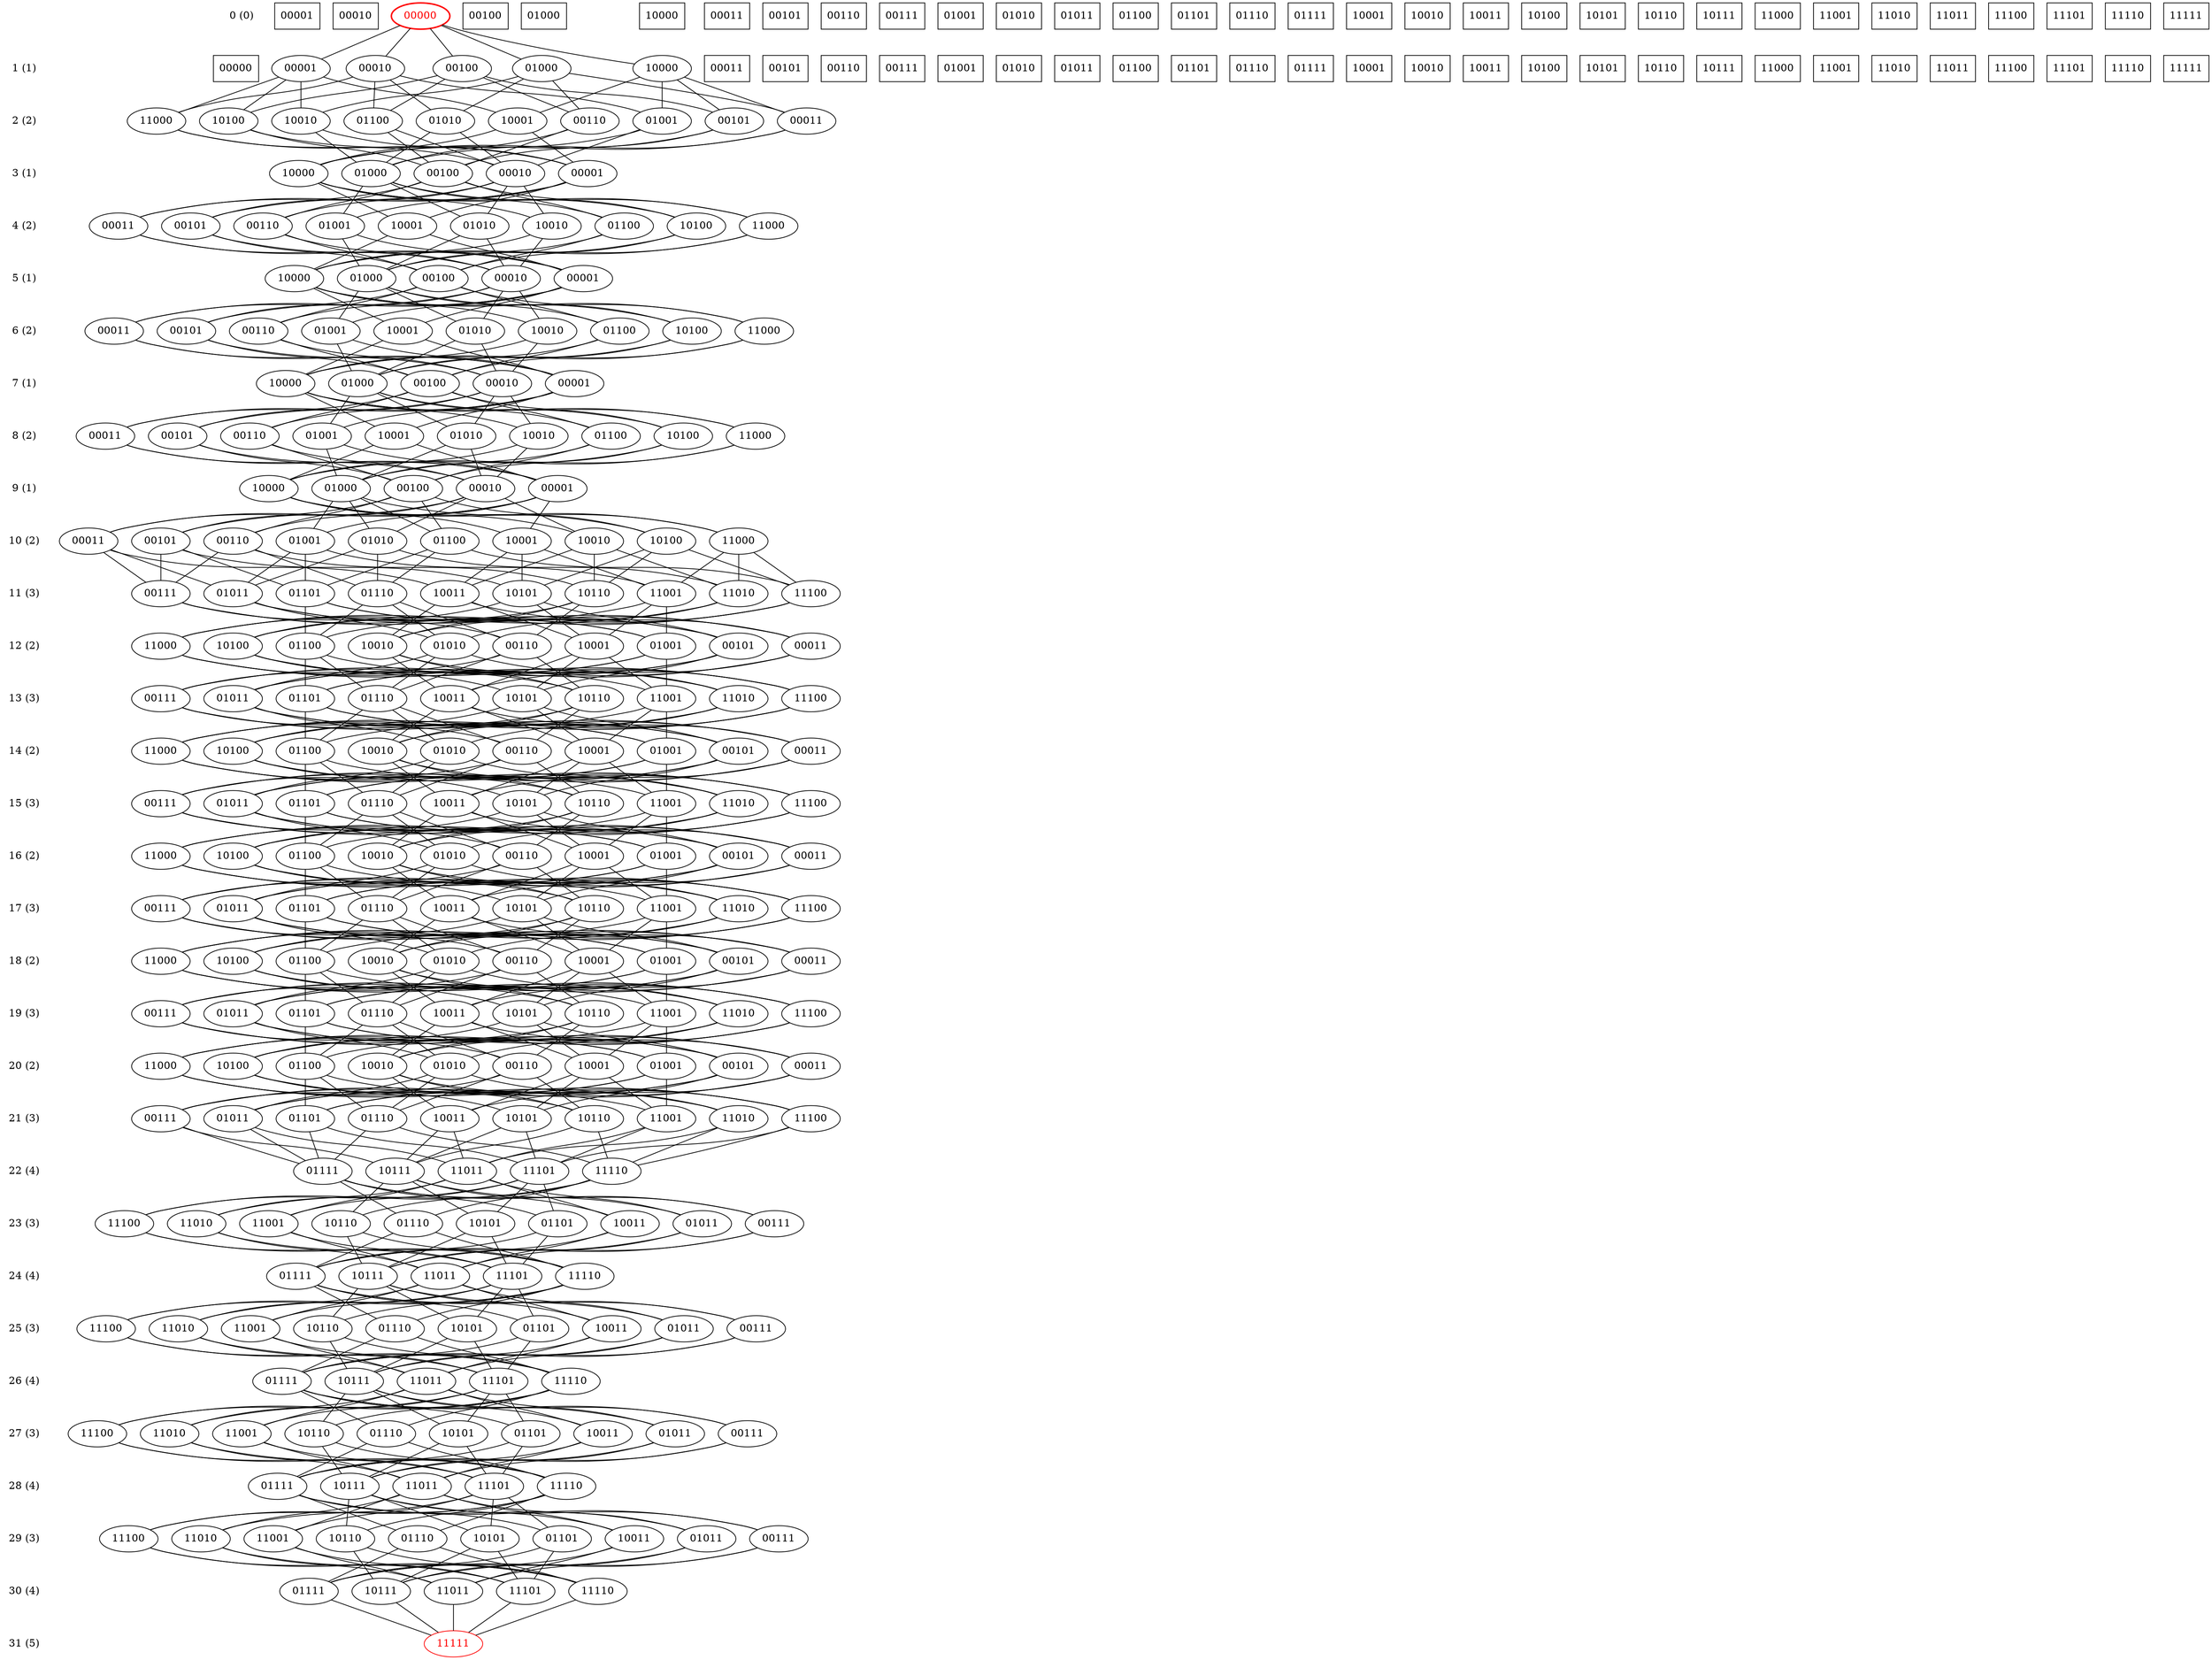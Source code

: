 /*
    dot -T pdf order5_graph.dot -o order5_graph.pdf
*/

digraph order5 {

	node [shape=plaintext]

	level_0 [label="0 (0)"]
	level_1 [label="1 (1)"]
	level_2 [label="2 (2)"]
	level_3 [label="3 (1)"]
	level_4 [label="4 (2)"]
	level_5 [label="5 (1)"]
	level_6 [label="6 (2)"]
	level_7 [label="7 (1)"]
	level_8 [label="8 (2)"]
	level_9 [label="9 (1)"]
	level_10 [label="10 (2)"]
	level_11 [label="11 (3)"]
	level_12 [label="12 (2)"]
	level_13 [label="13 (3)"]
	level_14 [label="14 (2)"]
	level_15 [label="15 (3)"]
	level_16 [label="16 (2)"]
	level_17 [label="17 (3)"]
	level_18 [label="18 (2)"]
	level_19 [label="19 (3)"]
	level_20 [label="20 (2)"]
	level_21 [label="21 (3)"]
	level_22 [label="22 (4)"]
	level_23 [label="23 (3)"]
	level_24 [label="24 (4)"]
	level_25 [label="25 (3)"]
	level_26 [label="26 (4)"]
	level_27 [label="27 (3)"]
	level_28 [label="28 (4)"]
	level_29 [label="29 (3)"]
	level_30 [label="30 (4)"]
	level_31 [label="31 (5)"]

	edge [style=invis]
    level_1 -> level_1 -> level_2 -> level_3 -> level_4 -> level_5 ->
    level_6 -> level_7 -> level_8 -> level_9 -> level_10 -> level_11 ->
    level_12 -> level_13 -> level_14 -> level_15 -> level_16 -> level_17 ->
    level_18 -> level_19 -> level_20 -> level_21 -> level_22 -> level_23 ->
    level_24 -> level_25 -> level_26 -> level_27 -> level_28 -> level_29 ->
    level_30 -> level_31

    node [shape=ellipse]
    edge [style=solid,arrowhead=none]
    graph [ordering=out]

    { // there is only one possible node with no bits set
        rank=same; level_0

        level_0_00000 [label="00000",shape=ellipse,fontcolor=red,color=red,style=bold]
        level_0_disallowed_00001 [label="00001",shape=rect]
        level_0_disallowed_00010 [label="00010",shape=rect]
        level_0_disallowed_00011 [label="00011",shape=rect]
        level_0_disallowed_00100 [label="00100",shape=rect]
        level_0_disallowed_00101 [label="00101",shape=rect]
        level_0_disallowed_00110 [label="00110",shape=rect]
        level_0_disallowed_00111 [label="00111",shape=rect]
        level_0_disallowed_01000 [label="01000",shape=rect]
        level_0_disallowed_01001 [label="01001",shape=rect]
        level_0_disallowed_01010 [label="01010",shape=rect]
        level_0_disallowed_01011 [label="01011",shape=rect]
        level_0_disallowed_01100 [label="01100",shape=rect]
        level_0_disallowed_01101 [label="01101",shape=rect]
        level_0_disallowed_01110 [label="01110",shape=rect]
        level_0_disallowed_01111 [label="01111",shape=rect]
        level_0_disallowed_10000 [label="10000",shape=rect]
        level_0_disallowed_10001 [label="10001",shape=rect]
        level_0_disallowed_10010 [label="10010",shape=rect]
        level_0_disallowed_10011 [label="10011",shape=rect]
        level_0_disallowed_10100 [label="10100",shape=rect]
        level_0_disallowed_10101 [label="10101",shape=rect]
        level_0_disallowed_10110 [label="10110",shape=rect]
        level_0_disallowed_10111 [label="10111",shape=rect]
        level_0_disallowed_11000 [label="11000",shape=rect]
        level_0_disallowed_11001 [label="11001",shape=rect]
        level_0_disallowed_11010 [label="11010",shape=rect]
        level_0_disallowed_11011 [label="11011",shape=rect]
        level_0_disallowed_11100 [label="11100",shape=rect]
        level_0_disallowed_11101 [label="11101",shape=rect]
        level_0_disallowed_11110 [label="11110",shape=rect]
        level_0_disallowed_11111 [label="11111",shape=rect]
    }

    { // all possible nodes with 1 bit set
        rank=same; level_1

        level_1_disallowed_00000 [label="00000",shape=rect]
        level_1_00001 [label="00001"]
        level_1_00010 [label="00010"]
        level_1_disallowed_00011 [label="00011",shape=rect]
        level_1_00100 [label="00100"]
        level_1_disallowed_00101 [label="00101",shape=rect]
        level_1_disallowed_00110 [label="00110",shape=rect]
        level_1_disallowed_00111 [label="00111",shape=rect]
        level_1_01000 [label="01000"]
        level_1_disallowed_01001 [label="01001",shape=rect]
        level_1_disallowed_01010 [label="01010",shape=rect]
        level_1_disallowed_01011 [label="01011",shape=rect]
        level_1_disallowed_01100 [label="01100",shape=rect]
        level_1_disallowed_01101 [label="01101",shape=rect]
        level_1_disallowed_01110 [label="01110",shape=rect]
        level_1_disallowed_01111 [label="01111",shape=rect]
        level_1_10000 [label="10000"]
        level_1_disallowed_10001 [label="10001",shape=rect]
        level_1_disallowed_10010 [label="10010",shape=rect]
        level_1_disallowed_10011 [label="10011",shape=rect]
        level_1_disallowed_10100 [label="10100",shape=rect]
        level_1_disallowed_10101 [label="10101",shape=rect]
        level_1_disallowed_10110 [label="10110",shape=rect]
        level_1_disallowed_10111 [label="10111",shape=rect]
        level_1_disallowed_11000 [label="11000",shape=rect]
        level_1_disallowed_11001 [label="11001",shape=rect]
        level_1_disallowed_11010 [label="11010",shape=rect]
        level_1_disallowed_11011 [label="11011",shape=rect]
        level_1_disallowed_11100 [label="11100",shape=rect]
        level_1_disallowed_11101 [label="11101",shape=rect]
        level_1_disallowed_11110 [label="11110",shape=rect]
        level_1_disallowed_11111 [label="11111",shape=rect]
    }

    level_0_00000 -> level_1_disallowed_00000 [style="invis"]
    level_0_disallowed_00001 -> level_1_00001 [style="invis"]
    level_0_disallowed_00010 -> level_1_00010 [style="invis"]
    level_0_disallowed_00011 -> level_1_disallowed_00011 [style="invis"]
    level_0_disallowed_00100 -> level_1_00100 [style="invis"]
    level_0_disallowed_00101 -> level_1_disallowed_00101 [style="invis"]
    level_0_disallowed_00110 -> level_1_disallowed_00110 [style="invis"]
    level_0_disallowed_00111 -> level_1_disallowed_00111 [style="invis"]
    level_0_disallowed_01000 -> level_1_01000 [style="invis"]
    level_0_disallowed_01001 -> level_1_disallowed_01001 [style="invis"]
    level_0_disallowed_01010 -> level_1_disallowed_01010 [style="invis"]
    level_0_disallowed_01011 -> level_1_disallowed_01011 [style="invis"]
    level_0_disallowed_01100 -> level_1_disallowed_01100 [style="invis"]
    level_0_disallowed_01101 -> level_1_disallowed_01101 [style="invis"]
    level_0_disallowed_01110 -> level_1_disallowed_01110 [style="invis"]
    level_0_disallowed_01111 -> level_1_disallowed_01111 [style="invis"]
    level_0_disallowed_10000 -> level_1_10000 [style="invis"]
    level_0_disallowed_10001 -> level_1_disallowed_10001 [style="invis"]
    level_0_disallowed_10010 -> level_1_disallowed_10010 [style="invis"]
    level_0_disallowed_10011 -> level_1_disallowed_10011 [style="invis"]
    level_0_disallowed_10100 -> level_1_disallowed_10100 [style="invis"]
    level_0_disallowed_10101 -> level_1_disallowed_10101 [style="invis"]
    level_0_disallowed_10110 -> level_1_disallowed_10110 [style="invis"]
    level_0_disallowed_10111 -> level_1_disallowed_10111 [style="invis"]
    level_0_disallowed_11000 -> level_1_disallowed_11000 [style="invis"]
    level_0_disallowed_11001 -> level_1_disallowed_11001 [style="invis"]
    level_0_disallowed_11010 -> level_1_disallowed_11010 [style="invis"]
    level_0_disallowed_11011 -> level_1_disallowed_11011 [style="invis"]
    level_0_disallowed_11100 -> level_1_disallowed_11100 [style="invis"]
    level_0_disallowed_11101 -> level_1_disallowed_11101 [style="invis"]
    level_0_disallowed_11110 -> level_1_disallowed_11110 [style="invis"]
    level_0_disallowed_11111 -> level_1_disallowed_11111 [style="invis"]


    { // all possible nodes with 2 bits set
        rank=same; level_2

        level_2_00011 [label="11000"]
        level_2_00110 [label="01100"]
        level_2_01100 [label="00110"]
        level_2_11000 [label="00011"]
        level_2_00101 [label="10100"]
        level_2_01010 [label="01010"]
        level_2_10100 [label="00101"]
        level_2_01001 [label="10010"]
        level_2_10010 [label="01001"]
        level_2_10001 [label="10001"]
    }

    { // all possible nodes with 1 bit set
        rank=same; level_3

        level_3_00001 [label="00001"]
        level_3_00010 [label="00010"]
        level_3_00100 [label="00100"]
        level_3_01000 [label="01000"]
        level_3_10000 [label="10000"]
    }

    { // all possible nodes with 2 bits set
        rank=same; level_4

        level_4_00011 [label="00011"]
        level_4_00110 [label="00110"]
        level_4_01100 [label="01100"]
        level_4_11000 [label="11000"]
        level_4_00101 [label="00101"]
        level_4_01010 [label="01010"]
        level_4_10100 [label="10100"]
        level_4_01001 [label="01001"]
        level_4_10010 [label="10010"]
        level_4_10001 [label="10001"]
    }

    { // all possible nodes with 1 bit set
        rank=same; level_5

        level_5_00001 [label="00001"]
        level_5_00010 [label="00010"]
        level_5_00100 [label="00100"]
        level_5_01000 [label="01000"]
        level_5_10000 [label="10000"]
    }

    { // all possible nodes with 2 bits set
        rank=same; level_6

        level_6_00011 [label="00011"]
        level_6_00110 [label="00110"]
        level_6_01100 [label="01100"]
        level_6_11000 [label="11000"]
        level_6_00101 [label="00101"]
        level_6_01010 [label="01010"]
        level_6_10100 [label="10100"]
        level_6_01001 [label="01001"]
        level_6_10010 [label="10010"]
        level_6_10001 [label="10001"]
    }

    { // all possible nodes with 1 bit set
        rank=same; level_7

        level_7_00001 [label="00001"]
        level_7_00010 [label="00010"]
        level_7_00100 [label="00100"]
        level_7_01000 [label="01000"]
        level_7_10000 [label="10000"]
    }

    { // all possible nodes with 2 bits set
        rank=same; level_8

        level_8_00011 [label="00011"]
        level_8_00110 [label="00110"]
        level_8_01100 [label="01100"]
        level_8_11000 [label="11000"]
        level_8_00101 [label="00101"]
        level_8_01010 [label="01010"]
        level_8_10100 [label="10100"]
        level_8_01001 [label="01001"]
        level_8_10010 [label="10010"]
        level_8_10001 [label="10001"]
    }

    { // all possible nodes with 1 bit set
        rank=same; level_9

        level_9_00001 [label="00001"]
        level_9_00010 [label="00010"]
        level_9_00100 [label="00100"]
        level_9_01000 [label="01000"]
        level_9_10000 [label="10000"]
    }

    { // all possible nodes with 2 bits set
        rank=same; level_10

        level_10_00011 [label="00011"]
        level_10_00110 [label="00110"]
        level_10_01100 [label="01100"]
        level_10_11000 [label="11000"]
        level_10_00101 [label="00101"]
        level_10_01010 [label="01010"]
        level_10_10100 [label="10100"]
        level_10_01001 [label="01001"]
        level_10_10010 [label="10010"]
        level_10_10001 [label="10001"]
    }

    { // all possible nodes with 3 bits set
        rank=same; level_11

        level_11_00111 [label="00111"]
        level_11_01110 [label="01110"]
        level_11_11100 [label="11100"]
        level_11_01011 [label="01011"]
        level_11_01101 [label="01101"]
        level_11_11010 [label="11010"]
        level_11_10101 [label="10101"]
        level_11_10011 [label="10011"]
        level_11_11001 [label="11001"]
        level_11_10110 [label="10110"]
    }

    { // all possible nodes with 2 bits set
        rank=same; level_12

        level_12_00011 [label="00011"]
        level_12_00110 [label="00110"]
        level_12_01100 [label="01100"]
        level_12_11000 [label="11000"]
        level_12_00101 [label="00101"]
        level_12_01010 [label="01010"]
        level_12_10100 [label="10100"]
        level_12_01001 [label="01001"]
        level_12_10010 [label="10010"]
        level_12_10001 [label="10001"]
    }

    { // all possible nodes with 3 bits set
        rank=same; level_13

        level_13_00111 [label="00111"]
        level_13_01110 [label="01110"]
        level_13_11100 [label="11100"]
        level_13_01011 [label="01011"]
        level_13_01101 [label="01101"]
        level_13_11010 [label="11010"]
        level_13_10101 [label="10101"]
        level_13_10011 [label="10011"]
        level_13_11001 [label="11001"]
        level_13_10110 [label="10110"]
    }

    { // all possible nodes with 2 bits set
        rank=same; level_14

        level_14_00011 [label="00011"]
        level_14_00110 [label="00110"]
        level_14_01100 [label="01100"]
        level_14_11000 [label="11000"]
        level_14_00101 [label="00101"]
        level_14_01010 [label="01010"]
        level_14_10100 [label="10100"]
        level_14_01001 [label="01001"]
        level_14_10010 [label="10010"]
        level_14_10001 [label="10001"]
    }

    { // all possible nodes with 3 bits set
        rank=same; level_15

        level_15_00111 [label="00111"]
        level_15_01110 [label="01110"]
        level_15_11100 [label="11100"]
        level_15_01011 [label="01011"]
        level_15_01101 [label="01101"]
        level_15_11010 [label="11010"]
        level_15_10101 [label="10101"]
        level_15_10011 [label="10011"]
        level_15_11001 [label="11001"]
        level_15_10110 [label="10110"]
    }

    { // all possible nodes with 2 bits set
        rank=same; level_16

        level_16_00011 [label="00011"]
        level_16_00110 [label="00110"]
        level_16_01100 [label="01100"]
        level_16_11000 [label="11000"]
        level_16_00101 [label="00101"]
        level_16_01010 [label="01010"]
        level_16_10100 [label="10100"]
        level_16_01001 [label="01001"]
        level_16_10010 [label="10010"]
        level_16_10001 [label="10001"]
    }

    { // all possible nodes with 3 bits set
        rank=same; level_17

        level_17_00111 [label="00111"]
        level_17_01110 [label="01110"]
        level_17_11100 [label="11100"]
        level_17_01011 [label="01011"]
        level_17_01101 [label="01101"]
        level_17_11010 [label="11010"]
        level_17_10101 [label="10101"]
        level_17_10011 [label="10011"]
        level_17_11001 [label="11001"]
        level_17_10110 [label="10110"]
    }

    { // all possible nodes with 2 bits set
        rank=same; level_18

        level_18_00011 [label="00011"]
        level_18_00110 [label="00110"]
        level_18_01100 [label="01100"]
        level_18_11000 [label="11000"]
        level_18_00101 [label="00101"]
        level_18_01010 [label="01010"]
        level_18_10100 [label="10100"]
        level_18_01001 [label="01001"]
        level_18_10010 [label="10010"]
        level_18_10001 [label="10001"]
    }

    { // all possible nodes with 3 bits set
        rank=same; level_19

        level_19_00111 [label="00111"]
        level_19_01110 [label="01110"]
        level_19_11100 [label="11100"]
        level_19_01011 [label="01011"]
        level_19_01101 [label="01101"]
        level_19_11010 [label="11010"]
        level_19_10101 [label="10101"]
        level_19_10011 [label="10011"]
        level_19_11001 [label="11001"]
        level_19_10110 [label="10110"]
    }

    { // all possible nodes with 2 bits set
        rank=same; level_20

        level_20_00011 [label="00011"]
        level_20_00110 [label="00110"]
        level_20_01100 [label="01100"]
        level_20_11000 [label="11000"]
        level_20_00101 [label="00101"]
        level_20_01010 [label="01010"]
        level_20_10100 [label="10100"]
        level_20_01001 [label="01001"]
        level_20_10010 [label="10010"]
        level_20_10001 [label="10001"]
    }

    { // all possible nodes with 3 bits set
        rank=same; level_21

        level_21_00111 [label="00111"]
        level_21_01110 [label="01110"]
        level_21_11100 [label="11100"]
        level_21_01011 [label="01011"]
        level_21_01101 [label="01101"]
        level_21_11010 [label="11010"]
        level_21_10101 [label="10101"]
        level_21_10011 [label="10011"]
        level_21_11001 [label="11001"]
        level_21_10110 [label="10110"]
    }

    { // all possible nodes with 4 bits set
        rank=same; level_22

        level_22_11110 [label="11110"]
        level_22_11101 [label="11101"]
        level_22_11011 [label="11011"]
        level_22_10111 [label="10111"]
        level_22_01111 [label="01111"]
    }

    { // all possible nodes with 3 bits set
        rank=same; level_23

        level_23_00111 [label="00111"]
        level_23_01110 [label="01110"]
        level_23_11100 [label="11100"]
        level_23_01011 [label="01011"]
        level_23_01101 [label="01101"]
        level_23_11010 [label="11010"]
        level_23_10101 [label="10101"]
        level_23_10011 [label="10011"]
        level_23_11001 [label="11001"]
        level_23_10110 [label="10110"]
    }

    { // all possible nodes with 4 bits set
        rank=same; level_24

        level_24_11110 [label="11110"]
        level_24_11101 [label="11101"]
        level_24_11011 [label="11011"]
        level_24_10111 [label="10111"]
        level_24_01111 [label="01111"]
    }

    { // all possible nodes with 3 bits set
        rank=same; level_25

        level_25_00111 [label="00111"]
        level_25_01110 [label="01110"]
        level_25_11100 [label="11100"]
        level_25_01011 [label="01011"]
        level_25_01101 [label="01101"]
        level_25_11010 [label="11010"]
        level_25_10101 [label="10101"]
        level_25_10011 [label="10011"]
        level_25_11001 [label="11001"]
        level_25_10110 [label="10110"]
    }

    { // all possible nodes with 4 bits set
        rank=same; level_26

        level_26_11110 [label="11110"]
        level_26_11101 [label="11101"]
        level_26_11011 [label="11011"]
        level_26_10111 [label="10111"]
        level_26_01111 [label="01111"]
    }

    { // all possible nodes with 3 bits set
        rank=same; level_27

        level_27_00111 [label="00111"]
        level_27_01110 [label="01110"]
        level_27_11100 [label="11100"]
        level_27_01011 [label="01011"]
        level_27_01101 [label="01101"]
        level_27_11010 [label="11010"]
        level_27_10101 [label="10101"]
        level_27_10011 [label="10011"]
        level_27_11001 [label="11001"]
        level_27_10110 [label="10110"]
    }

    { // all possible nodes with 4 bits set
        rank=same; level_28

        level_28_11110 [label="11110"]
        level_28_11101 [label="11101"]
        level_28_11011 [label="11011"]
        level_28_10111 [label="10111"]
        level_28_01111 [label="01111"]
    }

    { // all possible nodes with 3 bits set
        rank=same; level_29

        level_29_00111 [label="00111"]
        level_29_01110 [label="01110"]
        level_29_11100 [label="11100"]
        level_29_01011 [label="01011"]
        level_29_01101 [label="01101"]
        level_29_11010 [label="11010"]
        level_29_10101 [label="10101"]
        level_29_10011 [label="10011"]
        level_29_11001 [label="11001"]
        level_29_10110 [label="10110"]
    }

    { // all possible nodes with 4 bits set
        rank=same; level_30

        level_30_11110 [label="11110"]
        level_30_11101 [label="11101"]
        level_30_11011 [label="11011"]
        level_30_10111 [label="10111"]
        level_30_01111 [label="01111"]
    }

    { // there is only one possible node with 5 bits set
        rank=same; level_31

        level_31_11111 [label="11111",shape=ellipse,color=red,fontcolor=red]
    }

    // allowable transitions from (0) -> (1) out of level 0

    level_0_00000 -> level_1_00001 // [color=red,style=bold]
    level_0_00000 -> level_1_00010
    level_0_00000 -> level_1_00100
    level_0_00000 -> level_1_01000
    level_0_00000 -> level_1_10000

    // allowable transitions from (1) -> (2) out of level 1

    level_1_00001 -> level_2_00011
    level_1_00001 -> level_2_00101
    level_1_00001 -> level_2_01001
    level_1_00001 -> level_2_10001

    level_1_00010 -> level_2_00011
    level_1_00010 -> level_2_00110
    level_1_00010 -> level_2_01010
    level_1_00010 -> level_2_10010

    level_1_00100 -> level_2_00101
    level_1_00100 -> level_2_00110
    level_1_00100 -> level_2_01100
    level_1_00100 -> level_2_10100

    level_1_01000 -> level_2_01001
    level_1_01000 -> level_2_01010
    level_1_01000 -> level_2_01100
    level_1_01000 -> level_2_11000

    level_1_10000 -> level_2_10001
    level_1_10000 -> level_2_10010
    level_1_10000 -> level_2_10100
    level_1_10000 -> level_2_11000

    // allowable transitions from (2) -> (1) out of level 2

    level_2_00011 -> level_3_00010
    level_2_00011 -> level_3_00001

    level_2_00110 -> level_3_00100
    level_2_00110 -> level_3_00010

    level_2_01100 -> level_3_01000
    level_2_01100 -> level_3_00100

    level_2_11000 -> level_3_10000
    level_2_11000 -> level_3_01000

    level_2_00101 -> level_3_00100
    level_2_00101 -> level_3_00001

    level_2_01010 -> level_3_01000
    level_2_01010 -> level_3_00010

    level_2_10100 -> level_3_10000
    level_2_10100 -> level_3_00100

    level_2_01001 -> level_3_01000
    level_2_01001 -> level_3_00001

    level_2_10010 -> level_3_10000
    level_2_10010 -> level_3_00010

    level_2_10001 -> level_3_10000
    level_2_10001 -> level_3_00001

    // allowable transitions from (1) to (2) out of level 3

    level_3_00001 -> level_4_00011
    level_3_00001 -> level_4_00101
    level_3_00001 -> level_4_01001
    level_3_00001 -> level_4_10001

    level_3_00010 -> level_4_00011
    level_3_00010 -> level_4_00110
    level_3_00010 -> level_4_01010
    level_3_00010 -> level_4_10010

    level_3_00100 -> level_4_00101
    level_3_00100 -> level_4_00110
    level_3_00100 -> level_4_01100
    level_3_00100 -> level_4_10100

    level_3_01000 -> level_4_01001
    level_3_01000 -> level_4_01010
    level_3_01000 -> level_4_01100
    level_3_01000 -> level_4_11000

    level_3_10000 -> level_4_10001
    level_3_10000 -> level_4_10010
    level_3_10000 -> level_4_10100
    level_3_10000 -> level_4_11000

    // allowable transitions from (2) to (1) out of level 4

    level_4_00011 -> level_5_00010
    level_4_00011 -> level_5_00001

    level_4_00110 -> level_5_00100
    level_4_00110 -> level_5_00010

    level_4_01100 -> level_5_01000
    level_4_01100 -> level_5_00100

    level_4_11000 -> level_5_10000
    level_4_11000 -> level_5_01000

    level_4_00101 -> level_5_00100
    level_4_00101 -> level_5_00001

    level_4_01010 -> level_5_01000
    level_4_01010 -> level_5_00010

    level_4_10100 -> level_5_10000
    level_4_10100 -> level_5_00100

    level_4_01001 -> level_5_01000
    level_4_01001 -> level_5_00001

    level_4_10010 -> level_5_10000
    level_4_10010 -> level_5_00010

    level_4_10001 -> level_5_10000
    level_4_10001 -> level_5_00001

    // allowable transitions from (1) to (2) out of level 5

    level_5_00001 -> level_6_00011
    level_5_00001 -> level_6_00101
    level_5_00001 -> level_6_01001
    level_5_00001 -> level_6_10001

    level_5_00010 -> level_6_00011
    level_5_00010 -> level_6_00110
    level_5_00010 -> level_6_01010
    level_5_00010 -> level_6_10010

    level_5_00100 -> level_6_00101
    level_5_00100 -> level_6_00110
    level_5_00100 -> level_6_01100
    level_5_00100 -> level_6_10100

    level_5_01000 -> level_6_01001
    level_5_01000 -> level_6_01010
    level_5_01000 -> level_6_01100
    level_5_01000 -> level_6_11000

    level_5_10000 -> level_6_10001
    level_5_10000 -> level_6_10010
    level_5_10000 -> level_6_10100
    level_5_10000 -> level_6_11000

    // allowable transitions from (2) to (1) out of level 6

    level_6_00011 -> level_7_00010
    level_6_00011 -> level_7_00001

    level_6_00110 -> level_7_00100
    level_6_00110 -> level_7_00010

    level_6_01100 -> level_7_01000
    level_6_01100 -> level_7_00100

    level_6_11000 -> level_7_10000
    level_6_11000 -> level_7_01000

    level_6_00101 -> level_7_00100
    level_6_00101 -> level_7_00001

    level_6_01010 -> level_7_01000
    level_6_01010 -> level_7_00010

    level_6_10100 -> level_7_10000
    level_6_10100 -> level_7_00100

    level_6_01001 -> level_7_01000
    level_6_01001 -> level_7_00001

    level_6_10010 -> level_7_10000
    level_6_10010 -> level_7_00010

    level_6_10001 -> level_7_10000
    level_6_10001 -> level_7_00001

    // allowable transitions from (1) to (2) out of level 7

    level_7_00001 -> level_8_00011
    level_7_00001 -> level_8_00101
    level_7_00001 -> level_8_01001
    level_7_00001 -> level_8_10001

    level_7_00010 -> level_8_00011
    level_7_00010 -> level_8_00110
    level_7_00010 -> level_8_01010
    level_7_00010 -> level_8_10010

    level_7_00100 -> level_8_00101
    level_7_00100 -> level_8_00110
    level_7_00100 -> level_8_01100
    level_7_00100 -> level_8_10100

    level_7_01000 -> level_8_01001
    level_7_01000 -> level_8_01010
    level_7_01000 -> level_8_01100
    level_7_01000 -> level_8_11000

    level_7_10000 -> level_8_10001
    level_7_10000 -> level_8_10010
    level_7_10000 -> level_8_10100
    level_7_10000 -> level_8_11000

    // allowable transitions from (2) to (1) out of level 8

    level_8_00011 -> level_9_00010
    level_8_00011 -> level_9_00001

    level_8_00110 -> level_9_00100
    level_8_00110 -> level_9_00010

    level_8_01100 -> level_9_01000
    level_8_01100 -> level_9_00100

    level_8_11000 -> level_9_10000
    level_8_11000 -> level_9_01000

    level_8_00101 -> level_9_00100
    level_8_00101 -> level_9_00001

    level_8_01010 -> level_9_01000
    level_8_01010 -> level_9_00010

    level_8_10100 -> level_9_10000
    level_8_10100 -> level_9_00100

    level_8_01001 -> level_9_01000
    level_8_01001 -> level_9_00001

    level_8_10010 -> level_9_10000
    level_8_10010 -> level_9_00010

    level_8_10001 -> level_9_10000
    level_8_10001 -> level_9_00001

    // allowable transitions from (1) to (2) out of level 9

    level_9_00001 -> level_10_00011
    level_9_00001 -> level_10_00101
    level_9_00001 -> level_10_01001
    level_9_00001 -> level_10_10001

    level_9_00010 -> level_10_00011
    level_9_00010 -> level_10_00110
    level_9_00010 -> level_10_01010
    level_9_00010 -> level_10_10010

    level_9_00100 -> level_10_00101
    level_9_00100 -> level_10_00110
    level_9_00100 -> level_10_01100
    level_9_00100 -> level_10_10100

    level_9_01000 -> level_10_01001
    level_9_01000 -> level_10_01010
    level_9_01000 -> level_10_01100
    level_9_01000 -> level_10_11000

    level_9_10000 -> level_10_10001
    level_9_10000 -> level_10_10010
    level_9_10000 -> level_10_10100
    level_9_10000 -> level_10_11000

    // allowable transitions from (2) to (3) out of level 10

    level_10_00011 -> level_11_00111
    level_10_00011 -> level_11_01011
    level_10_00011 -> level_11_10011

    level_10_00110 -> level_11_00111
    level_10_00110 -> level_11_01110
    level_10_00110 -> level_11_10110

    level_10_01100 -> level_11_01101
    level_10_01100 -> level_11_01110
    level_10_01100 -> level_11_11100

    level_10_11000 -> level_11_11001
    level_10_11000 -> level_11_11010
    level_10_11000 -> level_11_11100

    level_10_00101 -> level_11_00111
    level_10_00101 -> level_11_01101
    level_10_00101 -> level_11_10101

    level_10_01010 -> level_11_01011
    level_10_01010 -> level_11_01110
    level_10_01010 -> level_11_11010

    level_10_10100 -> level_11_10101
    level_10_10100 -> level_11_10110
    level_10_10100 -> level_11_11100

    level_10_01001 -> level_11_01011
    level_10_01001 -> level_11_01101
    level_10_01001 -> level_11_11001

    level_10_10010 -> level_11_10011
    level_10_10010 -> level_11_10110
    level_10_10010 -> level_11_11010

    level_10_10001 -> level_11_10011
    level_10_10001 -> level_11_10101
    level_10_10001 -> level_11_11001

    // allowable transitions from (3) to (2) out of level 11

    level_11_00111 -> level_12_00110
    level_11_00111 -> level_12_00101
    level_11_00111 -> level_12_00011

    level_11_01110 -> level_12_01100
    level_11_01110 -> level_12_01010
    level_11_01110 -> level_12_00110

    level_11_11100 -> level_12_11000
    level_11_11100 -> level_12_10100
    level_11_11100 -> level_12_01100

    level_11_01011 -> level_12_01010
    level_11_01011 -> level_12_01001
    level_11_01011 -> level_12_00011

    level_11_01101 -> level_12_01100
    level_11_01101 -> level_12_01001
    level_11_01101 -> level_12_00101

    level_11_11010 -> level_12_11000
    level_11_11010 -> level_12_10010
    level_11_11010 -> level_12_01010

    level_11_10101 -> level_12_10100
    level_11_10101 -> level_12_10001
    level_11_10101 -> level_12_00101

    level_11_10011 -> level_12_10010
    level_11_10011 -> level_12_10001
    level_11_10011 -> level_12_00011

    level_11_11001 -> level_12_11000
    level_11_11001 -> level_12_10001
    level_11_11001 -> level_12_01001

    level_11_10110 -> level_12_10100
    level_11_10110 -> level_12_10010
    level_11_10110 -> level_12_00110

    // allowable transitions from (2) to (3) out of level 12

    level_12_00011 -> level_13_00111
    level_12_00011 -> level_13_01011
    level_12_00011 -> level_13_10011

    level_12_00110 -> level_13_00111
    level_12_00110 -> level_13_01110
    level_12_00110 -> level_13_10110

    level_12_01100 -> level_13_01101
    level_12_01100 -> level_13_01110
    level_12_01100 -> level_13_11100

    level_12_11000 -> level_13_11001
    level_12_11000 -> level_13_11010
    level_12_11000 -> level_13_11100

    level_12_00101 -> level_13_00111
    level_12_00101 -> level_13_01101
    level_12_00101 -> level_13_10101

    level_12_01010 -> level_13_01011
    level_12_01010 -> level_13_01110
    level_12_01010 -> level_13_11010

    level_12_10100 -> level_13_10101
    level_12_10100 -> level_13_10110
    level_12_10100 -> level_13_11100

    level_12_01001 -> level_13_01011
    level_12_01001 -> level_13_01101
    level_12_01001 -> level_13_11001

    level_12_10010 -> level_13_10011
    level_12_10010 -> level_13_10110
    level_12_10010 -> level_13_11010

    level_12_10001 -> level_13_10011
    level_12_10001 -> level_13_10101
    level_12_10001 -> level_13_11001

    // allowable transitions from (3) to (2) out of level 13

    level_13_00111 -> level_14_00110
    level_13_00111 -> level_14_00101
    level_13_00111 -> level_14_00011

    level_13_01110 -> level_14_01100
    level_13_01110 -> level_14_01010
    level_13_01110 -> level_14_00110

    level_13_11100 -> level_14_11000
    level_13_11100 -> level_14_10100
    level_13_11100 -> level_14_01100

    level_13_01011 -> level_14_01010
    level_13_01011 -> level_14_01001
    level_13_01011 -> level_14_00011

    level_13_01101 -> level_14_01100
    level_13_01101 -> level_14_01001
    level_13_01101 -> level_14_00101

    level_13_11010 -> level_14_11000
    level_13_11010 -> level_14_10010
    level_13_11010 -> level_14_01010

    level_13_10101 -> level_14_10100
    level_13_10101 -> level_14_10001
    level_13_10101 -> level_14_00101

    level_13_10011 -> level_14_10010
    level_13_10011 -> level_14_10001
    level_13_10011 -> level_14_00011

    level_13_11001 -> level_14_11000
    level_13_11001 -> level_14_10001
    level_13_11001 -> level_14_01001

    level_13_10110 -> level_14_10100
    level_13_10110 -> level_14_10010
    level_13_10110 -> level_14_00110

    // allowable transitions from (2) to (3) out of level 14

    level_14_00011 -> level_15_00111
    level_14_00011 -> level_15_01011
    level_14_00011 -> level_15_10011

    level_14_00110 -> level_15_00111
    level_14_00110 -> level_15_01110
    level_14_00110 -> level_15_10110

    level_14_01100 -> level_15_01101
    level_14_01100 -> level_15_01110
    level_14_01100 -> level_15_11100

    level_14_11000 -> level_15_11001
    level_14_11000 -> level_15_11010
    level_14_11000 -> level_15_11100

    level_14_00101 -> level_15_00111
    level_14_00101 -> level_15_01101
    level_14_00101 -> level_15_10101

    level_14_01010 -> level_15_01011
    level_14_01010 -> level_15_01110
    level_14_01010 -> level_15_11010

    level_14_10100 -> level_15_10101
    level_14_10100 -> level_15_10110
    level_14_10100 -> level_15_11100

    level_14_01001 -> level_15_01011
    level_14_01001 -> level_15_01101
    level_14_01001 -> level_15_11001

    level_14_10010 -> level_15_10011
    level_14_10010 -> level_15_10110
    level_14_10010 -> level_15_11010

    level_14_10001 -> level_15_10011
    level_14_10001 -> level_15_10101
    level_14_10001 -> level_15_11001

    // allowable transitions from (3) to (2) out of level 15

    level_15_00111 -> level_16_00110
    level_15_00111 -> level_16_00101
    level_15_00111 -> level_16_00011

    level_15_01110 -> level_16_01100
    level_15_01110 -> level_16_01010
    level_15_01110 -> level_16_00110

    level_15_11100 -> level_16_11000
    level_15_11100 -> level_16_10100
    level_15_11100 -> level_16_01100

    level_15_01011 -> level_16_01010
    level_15_01011 -> level_16_01001
    level_15_01011 -> level_16_00011

    level_15_01101 -> level_16_01100
    level_15_01101 -> level_16_01001
    level_15_01101 -> level_16_00101

    level_15_11010 -> level_16_11000
    level_15_11010 -> level_16_10010
    level_15_11010 -> level_16_01010

    level_15_10101 -> level_16_10100
    level_15_10101 -> level_16_10001
    level_15_10101 -> level_16_00101

    level_15_10011 -> level_16_10010
    level_15_10011 -> level_16_10001
    level_15_10011 -> level_16_00011

    level_15_11001 -> level_16_11000
    level_15_11001 -> level_16_10001
    level_15_11001 -> level_16_01001

    level_15_10110 -> level_16_10100
    level_15_10110 -> level_16_10010
    level_15_10110 -> level_16_00110

    // allowable transitions from (2) to (3) out of level 16

    level_16_00011 -> level_17_00111
    level_16_00011 -> level_17_01011
    level_16_00011 -> level_17_10011

    level_16_00110 -> level_17_00111
    level_16_00110 -> level_17_01110
    level_16_00110 -> level_17_10110

    level_16_01100 -> level_17_01101
    level_16_01100 -> level_17_01110
    level_16_01100 -> level_17_11100

    level_16_11000 -> level_17_11001
    level_16_11000 -> level_17_11010
    level_16_11000 -> level_17_11100

    level_16_00101 -> level_17_00111
    level_16_00101 -> level_17_01101
    level_16_00101 -> level_17_10101

    level_16_01010 -> level_17_01011
    level_16_01010 -> level_17_01110
    level_16_01010 -> level_17_11010

    level_16_10100 -> level_17_10101
    level_16_10100 -> level_17_10110
    level_16_10100 -> level_17_11100

    level_16_01001 -> level_17_01011
    level_16_01001 -> level_17_01101
    level_16_01001 -> level_17_11001

    level_16_10010 -> level_17_10011
    level_16_10010 -> level_17_10110
    level_16_10010 -> level_17_11010

    level_16_10001 -> level_17_10011
    level_16_10001 -> level_17_10101
    level_16_10001 -> level_17_11001

    // allowable transitions from (3) to (2) out of level 17

    level_17_00111 -> level_18_00110
    level_17_00111 -> level_18_00101
    level_17_00111 -> level_18_00011

    level_17_01110 -> level_18_01100
    level_17_01110 -> level_18_01010
    level_17_01110 -> level_18_00110

    level_17_11100 -> level_18_11000
    level_17_11100 -> level_18_10100
    level_17_11100 -> level_18_01100

    level_17_01011 -> level_18_01010
    level_17_01011 -> level_18_01001
    level_17_01011 -> level_18_00011

    level_17_01101 -> level_18_01100
    level_17_01101 -> level_18_01001
    level_17_01101 -> level_18_00101

    level_17_11010 -> level_18_11000
    level_17_11010 -> level_18_10010
    level_17_11010 -> level_18_01010

    level_17_10101 -> level_18_10100
    level_17_10101 -> level_18_10001
    level_17_10101 -> level_18_00101

    level_17_10011 -> level_18_10010
    level_17_10011 -> level_18_10001
    level_17_10011 -> level_18_00011

    level_17_11001 -> level_18_11000
    level_17_11001 -> level_18_10001
    level_17_11001 -> level_18_01001

    level_17_10110 -> level_18_10100
    level_17_10110 -> level_18_10010
    level_17_10110 -> level_18_00110

    // allowable transitions from (2) to (3) out of level 18

    level_18_00011 -> level_19_00111
    level_18_00011 -> level_19_01011
    level_18_00011 -> level_19_10011

    level_18_00110 -> level_19_00111
    level_18_00110 -> level_19_01110
    level_18_00110 -> level_19_10110

    level_18_01100 -> level_19_01101
    level_18_01100 -> level_19_01110
    level_18_01100 -> level_19_11100

    level_18_11000 -> level_19_11001
    level_18_11000 -> level_19_11010
    level_18_11000 -> level_19_11100

    level_18_00101 -> level_19_00111
    level_18_00101 -> level_19_01101
    level_18_00101 -> level_19_10101

    level_18_01010 -> level_19_01011
    level_18_01010 -> level_19_01110
    level_18_01010 -> level_19_11010

    level_18_10100 -> level_19_10101
    level_18_10100 -> level_19_10110
    level_18_10100 -> level_19_11100

    level_18_01001 -> level_19_01011
    level_18_01001 -> level_19_01101
    level_18_01001 -> level_19_11001

    level_18_10010 -> level_19_10011
    level_18_10010 -> level_19_10110
    level_18_10010 -> level_19_11010

    level_18_10001 -> level_19_10011
    level_18_10001 -> level_19_10101
    level_18_10001 -> level_19_11001

    // allowable transitions from (3) to (2) out of level 19

    level_19_00111 -> level_20_00110
    level_19_00111 -> level_20_00101
    level_19_00111 -> level_20_00011

    level_19_01110 -> level_20_01100
    level_19_01110 -> level_20_01010
    level_19_01110 -> level_20_00110

    level_19_11100 -> level_20_11000
    level_19_11100 -> level_20_10100
    level_19_11100 -> level_20_01100

    level_19_01011 -> level_20_01010
    level_19_01011 -> level_20_01001
    level_19_01011 -> level_20_00011

    level_19_01101 -> level_20_01100
    level_19_01101 -> level_20_01001
    level_19_01101 -> level_20_00101

    level_19_11010 -> level_20_11000
    level_19_11010 -> level_20_10010
    level_19_11010 -> level_20_01010

    level_19_10101 -> level_20_10100
    level_19_10101 -> level_20_10001
    level_19_10101 -> level_20_00101

    level_19_10011 -> level_20_10010
    level_19_10011 -> level_20_10001
    level_19_10011 -> level_20_00011

    level_19_11001 -> level_20_11000
    level_19_11001 -> level_20_10001
    level_19_11001 -> level_20_01001

    level_19_10110 -> level_20_10100
    level_19_10110 -> level_20_10010
    level_19_10110 -> level_20_00110

    // allowable transitions from (2) to (3) out of level 20

    level_20_00011 -> level_21_00111
    level_20_00011 -> level_21_01011
    level_20_00011 -> level_21_10011

    level_20_00110 -> level_21_00111
    level_20_00110 -> level_21_01110
    level_20_00110 -> level_21_10110

    level_20_01100 -> level_21_01101
    level_20_01100 -> level_21_01110
    level_20_01100 -> level_21_11100

    level_20_11000 -> level_21_11001
    level_20_11000 -> level_21_11010
    level_20_11000 -> level_21_11100

    level_20_00101 -> level_21_00111
    level_20_00101 -> level_21_01101
    level_20_00101 -> level_21_10101

    level_20_01010 -> level_21_01011
    level_20_01010 -> level_21_01110
    level_20_01010 -> level_21_11010

    level_20_10100 -> level_21_10101
    level_20_10100 -> level_21_10110
    level_20_10100 -> level_21_11100

    level_20_01001 -> level_21_01011
    level_20_01001 -> level_21_01101
    level_20_01001 -> level_21_11001

    level_20_10010 -> level_21_10011
    level_20_10010 -> level_21_10110
    level_20_10010 -> level_21_11010

    level_20_10001 -> level_21_10011
    level_20_10001 -> level_21_10101
    level_20_10001 -> level_21_11001

    // allowable transitions from (3) to (4) out of level 21

    level_21_00111 -> level_22_01111
    level_21_00111 -> level_22_10111

    level_21_01110 -> level_22_01111
    level_21_01110 -> level_22_11110

    level_21_11100 -> level_22_11101
    level_21_11100 -> level_22_11110

    level_21_01011 -> level_22_01111
    level_21_01011 -> level_22_11011

    level_21_01101 -> level_22_01111
    level_21_01101 -> level_22_11101

    level_21_11010 -> level_22_11011
    level_21_11010 -> level_22_11110

    level_21_10101 -> level_22_10111
    level_21_10101 -> level_22_11101

    level_21_10011 -> level_22_10111
    level_21_10011 -> level_22_11011

    level_21_11001 -> level_22_11011
    level_21_11001 -> level_22_11101

    level_21_10110 -> level_22_10111
    level_21_10110 -> level_22_11110

    // allowable transitions from (4) to (3) out of level 22

    level_22_11110 -> level_23_11100
    level_22_11110 -> level_23_11010
    level_22_11110 -> level_23_10110
    level_22_11110 -> level_23_01110

    level_22_11101 -> level_23_11100
    level_22_11101 -> level_23_11001
    level_22_11101 -> level_23_10101
    level_22_11101 -> level_23_01101

    level_22_11011 -> level_23_11010
    level_22_11011 -> level_23_11001
    level_22_11011 -> level_23_10011
    level_22_11011 -> level_23_01011

    level_22_10111 -> level_23_10110
    level_22_10111 -> level_23_10101
    level_22_10111 -> level_23_10011
    level_22_10111 -> level_23_00111

    level_22_01111 -> level_23_01110
    level_22_01111 -> level_23_01101
    level_22_01111 -> level_23_01011
    level_22_01111 -> level_23_00111

    // allowable transitions from (3) to (4) out of level 23

    level_23_00111 -> level_24_01111
    level_23_00111 -> level_24_10111

    level_23_01110 -> level_24_01111
    level_23_01110 -> level_24_11110

    level_23_11100 -> level_24_11101
    level_23_11100 -> level_24_11110

    level_23_01011 -> level_24_01111
    level_23_01011 -> level_24_11011

    level_23_01101 -> level_24_01111
    level_23_01101 -> level_24_11101

    level_23_11010 -> level_24_11011
    level_23_11010 -> level_24_11110

    level_23_10101 -> level_24_10111
    level_23_10101 -> level_24_11101

    level_23_10011 -> level_24_10111
    level_23_10011 -> level_24_11011

    level_23_11001 -> level_24_11011
    level_23_11001 -> level_24_11101

    level_23_10110 -> level_24_10111
    level_23_10110 -> level_24_11110

    // allowable transitions from (4) to (3) out of level 24

    level_24_11110 -> level_25_11100
    level_24_11110 -> level_25_11010
    level_24_11110 -> level_25_10110
    level_24_11110 -> level_25_01110

    level_24_11101 -> level_25_11100
    level_24_11101 -> level_25_11001
    level_24_11101 -> level_25_10101
    level_24_11101 -> level_25_01101

    level_24_11011 -> level_25_11010
    level_24_11011 -> level_25_11001
    level_24_11011 -> level_25_10011
    level_24_11011 -> level_25_01011

    level_24_10111 -> level_25_10110
    level_24_10111 -> level_25_10101
    level_24_10111 -> level_25_10011
    level_24_10111 -> level_25_00111

    level_24_01111 -> level_25_01110
    level_24_01111 -> level_25_01101
    level_24_01111 -> level_25_01011
    level_24_01111 -> level_25_00111

    // allowable transitions from (3) to (4) out of level 25

    level_25_00111 -> level_26_01111
    level_25_00111 -> level_26_10111

    level_25_01110 -> level_26_01111
    level_25_01110 -> level_26_11110

    level_25_11100 -> level_26_11101
    level_25_11100 -> level_26_11110

    level_25_01011 -> level_26_01111
    level_25_01011 -> level_26_11011

    level_25_01101 -> level_26_01111
    level_25_01101 -> level_26_11101

    level_25_11010 -> level_26_11011
    level_25_11010 -> level_26_11110

    level_25_10101 -> level_26_10111
    level_25_10101 -> level_26_11101

    level_25_10011 -> level_26_10111
    level_25_10011 -> level_26_11011

    level_25_11001 -> level_26_11011
    level_25_11001 -> level_26_11101

    level_25_10110 -> level_26_10111
    level_25_10110 -> level_26_11110

    // allowable transitions from (4) to (3) out of level 26

    level_26_11110 -> level_27_11100
    level_26_11110 -> level_27_11010
    level_26_11110 -> level_27_10110
    level_26_11110 -> level_27_01110

    level_26_11101 -> level_27_11100
    level_26_11101 -> level_27_11001
    level_26_11101 -> level_27_10101
    level_26_11101 -> level_27_01101

    level_26_11011 -> level_27_11010
    level_26_11011 -> level_27_11001
    level_26_11011 -> level_27_10011
    level_26_11011 -> level_27_01011

    level_26_10111 -> level_27_10110
    level_26_10111 -> level_27_10101
    level_26_10111 -> level_27_10011
    level_26_10111 -> level_27_00111

    level_26_01111 -> level_27_01110
    level_26_01111 -> level_27_01101
    level_26_01111 -> level_27_01011
    level_26_01111 -> level_27_00111

    // allowable transitions from (3) to (4) out of level 27

    level_27_00111 -> level_28_01111
    level_27_00111 -> level_28_10111

    level_27_01110 -> level_28_01111
    level_27_01110 -> level_28_11110

    level_27_11100 -> level_28_11101
    level_27_11100 -> level_28_11110

    level_27_01011 -> level_28_01111
    level_27_01011 -> level_28_11011

    level_27_01101 -> level_28_01111
    level_27_01101 -> level_28_11101

    level_27_11010 -> level_28_11011
    level_27_11010 -> level_28_11110

    level_27_10101 -> level_28_10111
    level_27_10101 -> level_28_11101

    level_27_10011 -> level_28_10111
    level_27_10011 -> level_28_11011

    level_27_11001 -> level_28_11011
    level_27_11001 -> level_28_11101

    level_27_10110 -> level_28_10111
    level_27_10110 -> level_28_11110

    // allowable transitions from (4) to (3) out of level 28

    level_28_11110 -> level_29_11100
    level_28_11110 -> level_29_11010
    level_28_11110 -> level_29_10110
    level_28_11110 -> level_29_01110

    level_28_11101 -> level_29_11100
    level_28_11101 -> level_29_11001
    level_28_11101 -> level_29_10101
    level_28_11101 -> level_29_01101

    level_28_11011 -> level_29_11010
    level_28_11011 -> level_29_11001
    level_28_11011 -> level_29_10011
    level_28_11011 -> level_29_01011

    level_28_10111 -> level_29_10110
    level_28_10111 -> level_29_10101
    level_28_10111 -> level_29_10011
    level_28_10111 -> level_29_00111

    level_28_01111 -> level_29_01110
    level_28_01111 -> level_29_01101
    level_28_01111 -> level_29_01011
    level_28_01111 -> level_29_00111

    // allowable transitions from (3) to (4) out of level 29

    level_29_00111 -> level_30_01111
    level_29_00111 -> level_30_10111

    level_29_01110 -> level_30_01111
    level_29_01110 -> level_30_11110

    level_29_11100 -> level_30_11101
    level_29_11100 -> level_30_11110

    level_29_01011 -> level_30_01111
    level_29_01011 -> level_30_11011

    level_29_01101 -> level_30_01111
    level_29_01101 -> level_30_11101

    level_29_11010 -> level_30_11011
    level_29_11010 -> level_30_11110

    level_29_10101 -> level_30_10111
    level_29_10101 -> level_30_11101

    level_29_10011 -> level_30_10111
    level_29_10011 -> level_30_11011

    level_29_11001 -> level_30_11011
    level_29_11001 -> level_30_11101

    level_29_10110 -> level_30_10111
    level_29_10110 -> level_30_11110

    // These are a pain to generate manually; I'm sure there's a function
    // in Knuth (Vol. 4) something like
    // `list-of-all-$n$-bit-binary-numbers-with-exactly-$k$-bits-set()';
    // if I had that, I could say `level_$i$_$n(j)$ -> level_$i+1$_$n(k)$'
    // instead of all this typing.

    // allowable transitions from (4) to (5) out of level 30

    level_30_01111 -> level_31_11111
    level_30_10111 -> level_31_11111
    level_30_11011 -> level_31_11111
    level_30_11101 -> level_31_11111
    level_30_11110 -> level_31_11111
}

